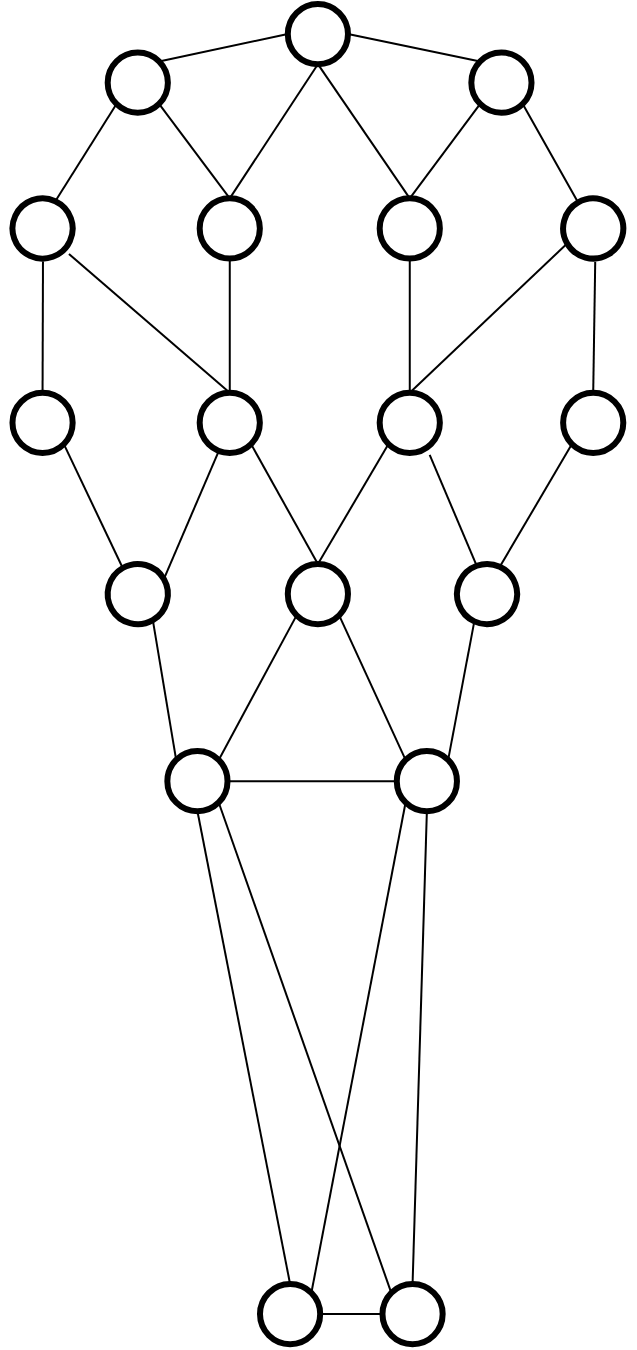 <mxfile>
    <diagram id="EHVhMn0gQQf1Fe8sOH5c" name="Page-1">
        <mxGraphModel dx="729" dy="540" grid="1" gridSize="10" guides="1" tooltips="1" connect="1" arrows="1" fold="1" page="1" pageScale="1" pageWidth="827" pageHeight="1169" math="0" shadow="0">
            <root>
                <mxCell id="0"/>
                <mxCell id="1" parent="0"/>
                <mxCell id="96" value="" style="group" parent="1" vertex="1" connectable="0">
                    <mxGeometry x="239.999" y="190" width="313.033" height="403.648" as="geometry"/>
                </mxCell>
                <mxCell id="28" value="" style="ellipse;whiteSpace=wrap;html=1;aspect=fixed;fillColor=none;strokeWidth=3;container=0;rotation=105;" parent="96" vertex="1">
                    <mxGeometry x="51.847" y="279.996" width="30.092" height="30.092" as="geometry"/>
                </mxCell>
                <mxCell id="67" style="edgeStyle=none;rounded=0;orthogonalLoop=1;jettySize=auto;html=1;exitX=1;exitY=0;exitDx=0;exitDy=0;entryX=0;entryY=1;entryDx=0;entryDy=0;endArrow=none;endFill=0;" parent="96" source="44" target="28" edge="1">
                    <mxGeometry x="-0.609" y="2.842e-14" as="geometry"/>
                </mxCell>
                <mxCell id="44" value="" style="ellipse;whiteSpace=wrap;html=1;aspect=fixed;fillColor=none;strokeWidth=3;container=0;rotation=90;" parent="96" vertex="1">
                    <mxGeometry x="4.239" y="194.37" width="30.092" height="30.092" as="geometry"/>
                </mxCell>
                <mxCell id="47" value="" style="ellipse;whiteSpace=wrap;html=1;aspect=fixed;fillColor=none;strokeWidth=3;container=0;rotation=90;" parent="96" vertex="1">
                    <mxGeometry x="279.559" y="194.37" width="30.092" height="30.092" as="geometry"/>
                </mxCell>
                <mxCell id="48" value="" style="ellipse;whiteSpace=wrap;html=1;aspect=fixed;fillColor=none;strokeWidth=3;container=0;rotation=70;" parent="96" vertex="1">
                    <mxGeometry x="4.239" y="97.185" width="30.092" height="30.092" as="geometry"/>
                </mxCell>
                <mxCell id="65" style="edgeStyle=none;rounded=0;orthogonalLoop=1;jettySize=auto;html=1;exitX=0;exitY=0.5;exitDx=0;exitDy=0;entryX=1.02;entryY=0.682;entryDx=0;entryDy=0;entryPerimeter=0;endArrow=none;endFill=0;" parent="96" source="44" target="48" edge="1">
                    <mxGeometry x="-0.609" y="2.842e-14" as="geometry"/>
                </mxCell>
                <mxCell id="51" value="" style="ellipse;whiteSpace=wrap;html=1;aspect=fixed;fillColor=none;strokeWidth=3;container=0;rotation=105;" parent="96" vertex="1">
                    <mxGeometry x="279.559" y="97.185" width="30.092" height="30.092" as="geometry"/>
                </mxCell>
                <mxCell id="66" style="edgeStyle=none;rounded=0;orthogonalLoop=1;jettySize=auto;html=1;exitX=0;exitY=0.5;exitDx=0;exitDy=0;entryX=1.024;entryY=0.325;entryDx=0;entryDy=0;entryPerimeter=0;endArrow=none;endFill=0;" parent="96" source="47" target="51" edge="1">
                    <mxGeometry x="-0.609" y="2.842e-14" as="geometry"/>
                </mxCell>
                <mxCell id="52" value="" style="ellipse;whiteSpace=wrap;html=1;aspect=fixed;fillColor=none;strokeWidth=3;container=0;rotation=70;" parent="96" vertex="1">
                    <mxGeometry x="226.48" y="279.996" width="30.092" height="30.092" as="geometry"/>
                </mxCell>
                <mxCell id="68" style="edgeStyle=none;rounded=0;orthogonalLoop=1;jettySize=auto;html=1;exitX=1;exitY=1;exitDx=0;exitDy=0;entryX=0;entryY=0;entryDx=0;entryDy=0;endArrow=none;endFill=0;" parent="96" source="47" target="52" edge="1">
                    <mxGeometry x="-0.609" y="2.842e-14" as="geometry"/>
                </mxCell>
                <mxCell id="53" value="" style="ellipse;whiteSpace=wrap;html=1;aspect=fixed;fillColor=none;strokeWidth=3;container=0;rotation=90;" parent="96" vertex="1">
                    <mxGeometry x="51.846" y="24.296" width="30.092" height="30.092" as="geometry"/>
                </mxCell>
                <mxCell id="61" style="rounded=0;orthogonalLoop=1;jettySize=auto;html=1;exitX=0;exitY=0;exitDx=0;exitDy=0;entryX=1;entryY=1;entryDx=0;entryDy=0;endArrow=none;endFill=0;" parent="96" source="48" target="53" edge="1">
                    <mxGeometry x="-0.609" y="2.842e-14" as="geometry"/>
                </mxCell>
                <mxCell id="54" value="" style="ellipse;whiteSpace=wrap;html=1;aspect=fixed;fillColor=none;strokeWidth=3;container=0;rotation=90;" parent="96" vertex="1">
                    <mxGeometry x="141.899" y="2.842e-14" width="30.092" height="30.092" as="geometry"/>
                </mxCell>
                <mxCell id="62" style="edgeStyle=none;rounded=0;orthogonalLoop=1;jettySize=auto;html=1;exitX=0;exitY=0;exitDx=0;exitDy=0;entryX=0.5;entryY=1;entryDx=0;entryDy=0;endArrow=none;endFill=0;" parent="96" source="53" target="54" edge="1">
                    <mxGeometry x="-0.609" y="2.842e-14" as="geometry"/>
                </mxCell>
                <mxCell id="64" style="edgeStyle=none;rounded=0;orthogonalLoop=1;jettySize=auto;html=1;exitX=1;exitY=0;exitDx=0;exitDy=0;entryX=0;entryY=1;entryDx=0;entryDy=0;endArrow=none;endFill=0;" parent="96" source="55" target="51" edge="1">
                    <mxGeometry x="-0.609" y="2.842e-14" as="geometry"/>
                </mxCell>
                <mxCell id="55" value="" style="ellipse;whiteSpace=wrap;html=1;aspect=fixed;fillColor=none;strokeWidth=3;container=0;rotation=90;" parent="96" vertex="1">
                    <mxGeometry x="233.672" y="24.296" width="30.092" height="30.092" as="geometry"/>
                </mxCell>
                <mxCell id="63" style="edgeStyle=none;rounded=0;orthogonalLoop=1;jettySize=auto;html=1;exitX=0.5;exitY=0;exitDx=0;exitDy=0;entryX=0;entryY=1;entryDx=0;entryDy=0;endArrow=none;endFill=0;" parent="96" source="54" target="55" edge="1">
                    <mxGeometry x="-0.609" y="2.842e-14" as="geometry"/>
                </mxCell>
                <mxCell id="56" value="" style="ellipse;whiteSpace=wrap;html=1;aspect=fixed;fillColor=none;strokeWidth=3;container=0;rotation=90;" parent="96" vertex="1">
                    <mxGeometry x="81.672" y="373.556" width="30.092" height="30.092" as="geometry"/>
                </mxCell>
                <mxCell id="70" style="edgeStyle=none;rounded=0;orthogonalLoop=1;jettySize=auto;html=1;exitX=1;exitY=0;exitDx=0;exitDy=0;entryX=0;entryY=1;entryDx=0;entryDy=0;endArrow=none;endFill=0;" parent="96" source="28" target="56" edge="1">
                    <mxGeometry x="-0.609" y="2.842e-14" as="geometry"/>
                </mxCell>
                <mxCell id="57" value="" style="ellipse;whiteSpace=wrap;html=1;aspect=fixed;fillColor=none;strokeWidth=3;container=0;rotation=90;" parent="96" vertex="1">
                    <mxGeometry x="196.389" y="373.556" width="30.092" height="30.092" as="geometry"/>
                </mxCell>
                <mxCell id="69" style="edgeStyle=none;rounded=0;orthogonalLoop=1;jettySize=auto;html=1;exitX=1;exitY=1;exitDx=0;exitDy=0;entryX=0;entryY=0;entryDx=0;entryDy=0;endArrow=none;endFill=0;" parent="96" source="52" target="57" edge="1">
                    <mxGeometry x="-0.609" y="2.842e-14" as="geometry"/>
                </mxCell>
                <mxCell id="71" style="edgeStyle=none;rounded=0;orthogonalLoop=1;jettySize=auto;html=1;exitX=0.5;exitY=0;exitDx=0;exitDy=0;entryX=0.5;entryY=1;entryDx=0;entryDy=0;endArrow=none;endFill=0;" parent="96" source="56" target="57" edge="1">
                    <mxGeometry x="-0.609" y="2.842e-14" as="geometry"/>
                </mxCell>
                <mxCell id="80" style="edgeStyle=none;rounded=0;orthogonalLoop=1;jettySize=auto;html=1;exitX=1;exitY=1;exitDx=0;exitDy=0;entryX=0;entryY=0;entryDx=0;entryDy=0;endArrow=none;endFill=0;" parent="96" source="73" target="56" edge="1">
                    <mxGeometry relative="1" as="geometry"/>
                </mxCell>
                <mxCell id="81" style="edgeStyle=none;rounded=0;orthogonalLoop=1;jettySize=auto;html=1;exitX=1;exitY=0;exitDx=0;exitDy=0;entryX=0;entryY=1;entryDx=0;entryDy=0;endArrow=none;endFill=0;" parent="96" source="73" target="57" edge="1">
                    <mxGeometry relative="1" as="geometry"/>
                </mxCell>
                <mxCell id="73" value="" style="ellipse;whiteSpace=wrap;html=1;aspect=fixed;fillColor=none;strokeWidth=3;container=0;rotation=90;" parent="96" vertex="1">
                    <mxGeometry x="141.9" y="279.996" width="30.092" height="30.092" as="geometry"/>
                </mxCell>
                <mxCell id="86" style="edgeStyle=none;rounded=0;orthogonalLoop=1;jettySize=auto;html=1;exitX=1;exitY=0;exitDx=0;exitDy=0;entryX=0;entryY=0.5;entryDx=0;entryDy=0;endArrow=none;endFill=0;" parent="96" source="74" target="73" edge="1">
                    <mxGeometry relative="1" as="geometry"/>
                </mxCell>
                <mxCell id="87" style="edgeStyle=none;rounded=0;orthogonalLoop=1;jettySize=auto;html=1;exitX=0;exitY=0.5;exitDx=0;exitDy=0;entryX=1.048;entryY=0.233;entryDx=0;entryDy=0;entryPerimeter=0;endArrow=none;endFill=0;" parent="96" source="74" target="48" edge="1">
                    <mxGeometry relative="1" as="geometry"/>
                </mxCell>
                <mxCell id="74" value="" style="ellipse;whiteSpace=wrap;html=1;aspect=fixed;fillColor=none;strokeWidth=3;container=0;rotation=90;" parent="96" vertex="1">
                    <mxGeometry x="97.84" y="194.366" width="30.092" height="30.092" as="geometry"/>
                </mxCell>
                <mxCell id="82" style="edgeStyle=none;rounded=0;orthogonalLoop=1;jettySize=auto;html=1;exitX=0;exitY=0;exitDx=0;exitDy=0;entryX=0.99;entryY=0.692;entryDx=0;entryDy=0;entryPerimeter=0;endArrow=none;endFill=0;" parent="96" source="28" target="74" edge="1">
                    <mxGeometry relative="1" as="geometry"/>
                </mxCell>
                <mxCell id="76" value="" style="ellipse;whiteSpace=wrap;html=1;aspect=fixed;fillColor=none;strokeWidth=3;container=0;rotation=90;" parent="96" vertex="1">
                    <mxGeometry x="187.84" y="194.366" width="30.092" height="30.092" as="geometry"/>
                </mxCell>
                <mxCell id="91" style="edgeStyle=none;rounded=0;orthogonalLoop=1;jettySize=auto;html=1;exitX=1;exitY=1;exitDx=0;exitDy=0;entryX=0;entryY=0.5;entryDx=0;entryDy=0;endArrow=none;endFill=0;" parent="96" source="51" target="76" edge="1">
                    <mxGeometry relative="1" as="geometry"/>
                </mxCell>
                <mxCell id="83" style="edgeStyle=none;rounded=0;orthogonalLoop=1;jettySize=auto;html=1;exitX=0;exitY=0.5;exitDx=0;exitDy=0;entryX=1.034;entryY=0.169;entryDx=0;entryDy=0;entryPerimeter=0;endArrow=none;endFill=0;" parent="96" source="52" target="76" edge="1">
                    <mxGeometry relative="1" as="geometry"/>
                </mxCell>
                <mxCell id="85" style="edgeStyle=none;rounded=0;orthogonalLoop=1;jettySize=auto;html=1;exitX=0;exitY=0.5;exitDx=0;exitDy=0;entryX=1;entryY=1;entryDx=0;entryDy=0;endArrow=none;endFill=0;" parent="96" source="73" target="76" edge="1">
                    <mxGeometry relative="1" as="geometry"/>
                </mxCell>
                <mxCell id="94" style="edgeStyle=none;rounded=0;orthogonalLoop=1;jettySize=auto;html=1;exitX=0;exitY=0.5;exitDx=0;exitDy=0;entryX=1;entryY=0.5;entryDx=0;entryDy=0;endArrow=none;endFill=0;" parent="96" source="77" target="54" edge="1">
                    <mxGeometry relative="1" as="geometry"/>
                </mxCell>
                <mxCell id="77" value="" style="ellipse;whiteSpace=wrap;html=1;aspect=fixed;fillColor=none;strokeWidth=3;container=0;rotation=90;" parent="96" vertex="1">
                    <mxGeometry x="187.84" y="97.186" width="30.092" height="30.092" as="geometry"/>
                </mxCell>
                <mxCell id="92" style="edgeStyle=none;rounded=0;orthogonalLoop=1;jettySize=auto;html=1;exitX=0;exitY=0.5;exitDx=0;exitDy=0;entryX=1;entryY=0;entryDx=0;entryDy=0;endArrow=none;endFill=0;" parent="96" source="78" target="53" edge="1">
                    <mxGeometry relative="1" as="geometry"/>
                </mxCell>
                <mxCell id="78" value="" style="ellipse;whiteSpace=wrap;html=1;aspect=fixed;fillColor=none;strokeWidth=3;container=0;rotation=90;" parent="96" vertex="1">
                    <mxGeometry x="97.84" y="97.186" width="30.092" height="30.092" as="geometry"/>
                </mxCell>
                <mxCell id="95" style="edgeStyle=none;rounded=0;orthogonalLoop=1;jettySize=auto;html=1;exitX=1;exitY=1;exitDx=0;exitDy=0;entryX=0;entryY=0.5;entryDx=0;entryDy=0;endArrow=none;endFill=0;" parent="96" source="55" target="77" edge="1">
                    <mxGeometry relative="1" as="geometry"/>
                </mxCell>
                <mxCell id="90" style="edgeStyle=none;rounded=0;orthogonalLoop=1;jettySize=auto;html=1;exitX=0;exitY=0.5;exitDx=0;exitDy=0;entryX=1;entryY=0.5;entryDx=0;entryDy=0;endArrow=none;endFill=0;" parent="96" source="76" target="77" edge="1">
                    <mxGeometry relative="1" as="geometry"/>
                </mxCell>
                <mxCell id="93" style="edgeStyle=none;rounded=0;orthogonalLoop=1;jettySize=auto;html=1;exitX=1;exitY=0.5;exitDx=0;exitDy=0;entryX=0;entryY=0.5;entryDx=0;entryDy=0;endArrow=none;endFill=0;" parent="96" source="54" target="78" edge="1">
                    <mxGeometry relative="1" as="geometry"/>
                </mxCell>
                <mxCell id="89" style="edgeStyle=none;rounded=0;orthogonalLoop=1;jettySize=auto;html=1;exitX=0;exitY=0.5;exitDx=0;exitDy=0;entryX=1;entryY=0.5;entryDx=0;entryDy=0;endArrow=none;endFill=0;" parent="96" source="74" target="78" edge="1">
                    <mxGeometry relative="1" as="geometry"/>
                </mxCell>
                <mxCell id="100" style="edgeStyle=none;rounded=0;orthogonalLoop=1;jettySize=auto;html=1;exitX=0.5;exitY=0;exitDx=0;exitDy=0;entryX=0.5;entryY=1;entryDx=0;entryDy=0;endArrow=none;endFill=0;" parent="1" source="97" target="98" edge="1">
                    <mxGeometry relative="1" as="geometry"/>
                </mxCell>
                <mxCell id="108" style="rounded=0;orthogonalLoop=1;jettySize=auto;html=1;exitX=0;exitY=0.5;exitDx=0;exitDy=0;entryX=1;entryY=0.5;entryDx=0;entryDy=0;endArrow=none;endFill=0;" parent="1" source="97" target="56" edge="1">
                    <mxGeometry relative="1" as="geometry"/>
                </mxCell>
                <mxCell id="112" style="edgeStyle=none;rounded=0;orthogonalLoop=1;jettySize=auto;html=1;exitX=0;exitY=0;exitDx=0;exitDy=0;entryX=1;entryY=1;entryDx=0;entryDy=0;endArrow=none;endFill=0;" parent="1" source="97" target="57" edge="1">
                    <mxGeometry relative="1" as="geometry"/>
                </mxCell>
                <mxCell id="97" value="" style="ellipse;whiteSpace=wrap;html=1;aspect=fixed;fillColor=none;strokeWidth=3;container=0;rotation=90;" parent="1" vertex="1">
                    <mxGeometry x="368.001" y="829.996" width="30.092" height="30.092" as="geometry"/>
                </mxCell>
                <mxCell id="107" style="edgeStyle=none;rounded=0;orthogonalLoop=1;jettySize=auto;html=1;exitX=0;exitY=0.5;exitDx=0;exitDy=0;entryX=1;entryY=0.5;entryDx=0;entryDy=0;endArrow=none;endFill=0;" parent="1" source="98" target="57" edge="1">
                    <mxGeometry relative="1" as="geometry"/>
                </mxCell>
                <mxCell id="113" style="edgeStyle=none;rounded=0;orthogonalLoop=1;jettySize=auto;html=1;exitX=0;exitY=1;exitDx=0;exitDy=0;entryX=1;entryY=0;entryDx=0;entryDy=0;endArrow=none;endFill=0;" parent="1" source="98" target="56" edge="1">
                    <mxGeometry relative="1" as="geometry"/>
                </mxCell>
                <mxCell id="98" value="" style="ellipse;whiteSpace=wrap;html=1;aspect=fixed;fillColor=none;strokeWidth=3;container=0;rotation=90;" parent="1" vertex="1">
                    <mxGeometry x="429.238" y="829.996" width="30.092" height="30.092" as="geometry"/>
                </mxCell>
            </root>
        </mxGraphModel>
    </diagram>
</mxfile>